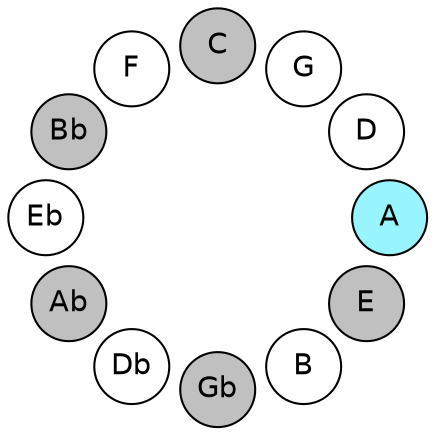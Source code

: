 
graph {

layout = circo;
mindist = .1

node [shape = circle, fontname = Helvetica, margin = 0, style = filled]
edge [style=invis]

subgraph 1 {
	E -- B -- Gb -- Db -- Ab -- Eb -- Bb -- F -- C -- G -- D -- A -- E
}

E [fillcolor = gray];
B [fillcolor = white];
Gb [fillcolor = gray];
Db [fillcolor = white];
Ab [fillcolor = gray];
Eb [fillcolor = white];
Bb [fillcolor = gray];
F [fillcolor = white];
C [fillcolor = gray];
G [fillcolor = white];
D [fillcolor = white];
A [fillcolor = cadetblue1];
}
